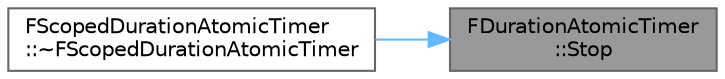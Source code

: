 digraph "FDurationAtomicTimer::Stop"
{
 // INTERACTIVE_SVG=YES
 // LATEX_PDF_SIZE
  bgcolor="transparent";
  edge [fontname=Helvetica,fontsize=10,labelfontname=Helvetica,labelfontsize=10];
  node [fontname=Helvetica,fontsize=10,shape=box,height=0.2,width=0.4];
  rankdir="RL";
  Node1 [id="Node000001",label="FDurationAtomicTimer\l::Stop",height=0.2,width=0.4,color="gray40", fillcolor="grey60", style="filled", fontcolor="black",tooltip=" "];
  Node1 -> Node2 [id="edge1_Node000001_Node000002",dir="back",color="steelblue1",style="solid",tooltip=" "];
  Node2 [id="Node000002",label="FScopedDurationAtomicTimer\l::~FScopedDurationAtomicTimer",height=0.2,width=0.4,color="grey40", fillcolor="white", style="filled",URL="$d7/da6/classFScopedDurationAtomicTimer.html#ac6b2bb02b632974ad3dc1780941a379d",tooltip="Dtor, updating seconds with time delta."];
}
